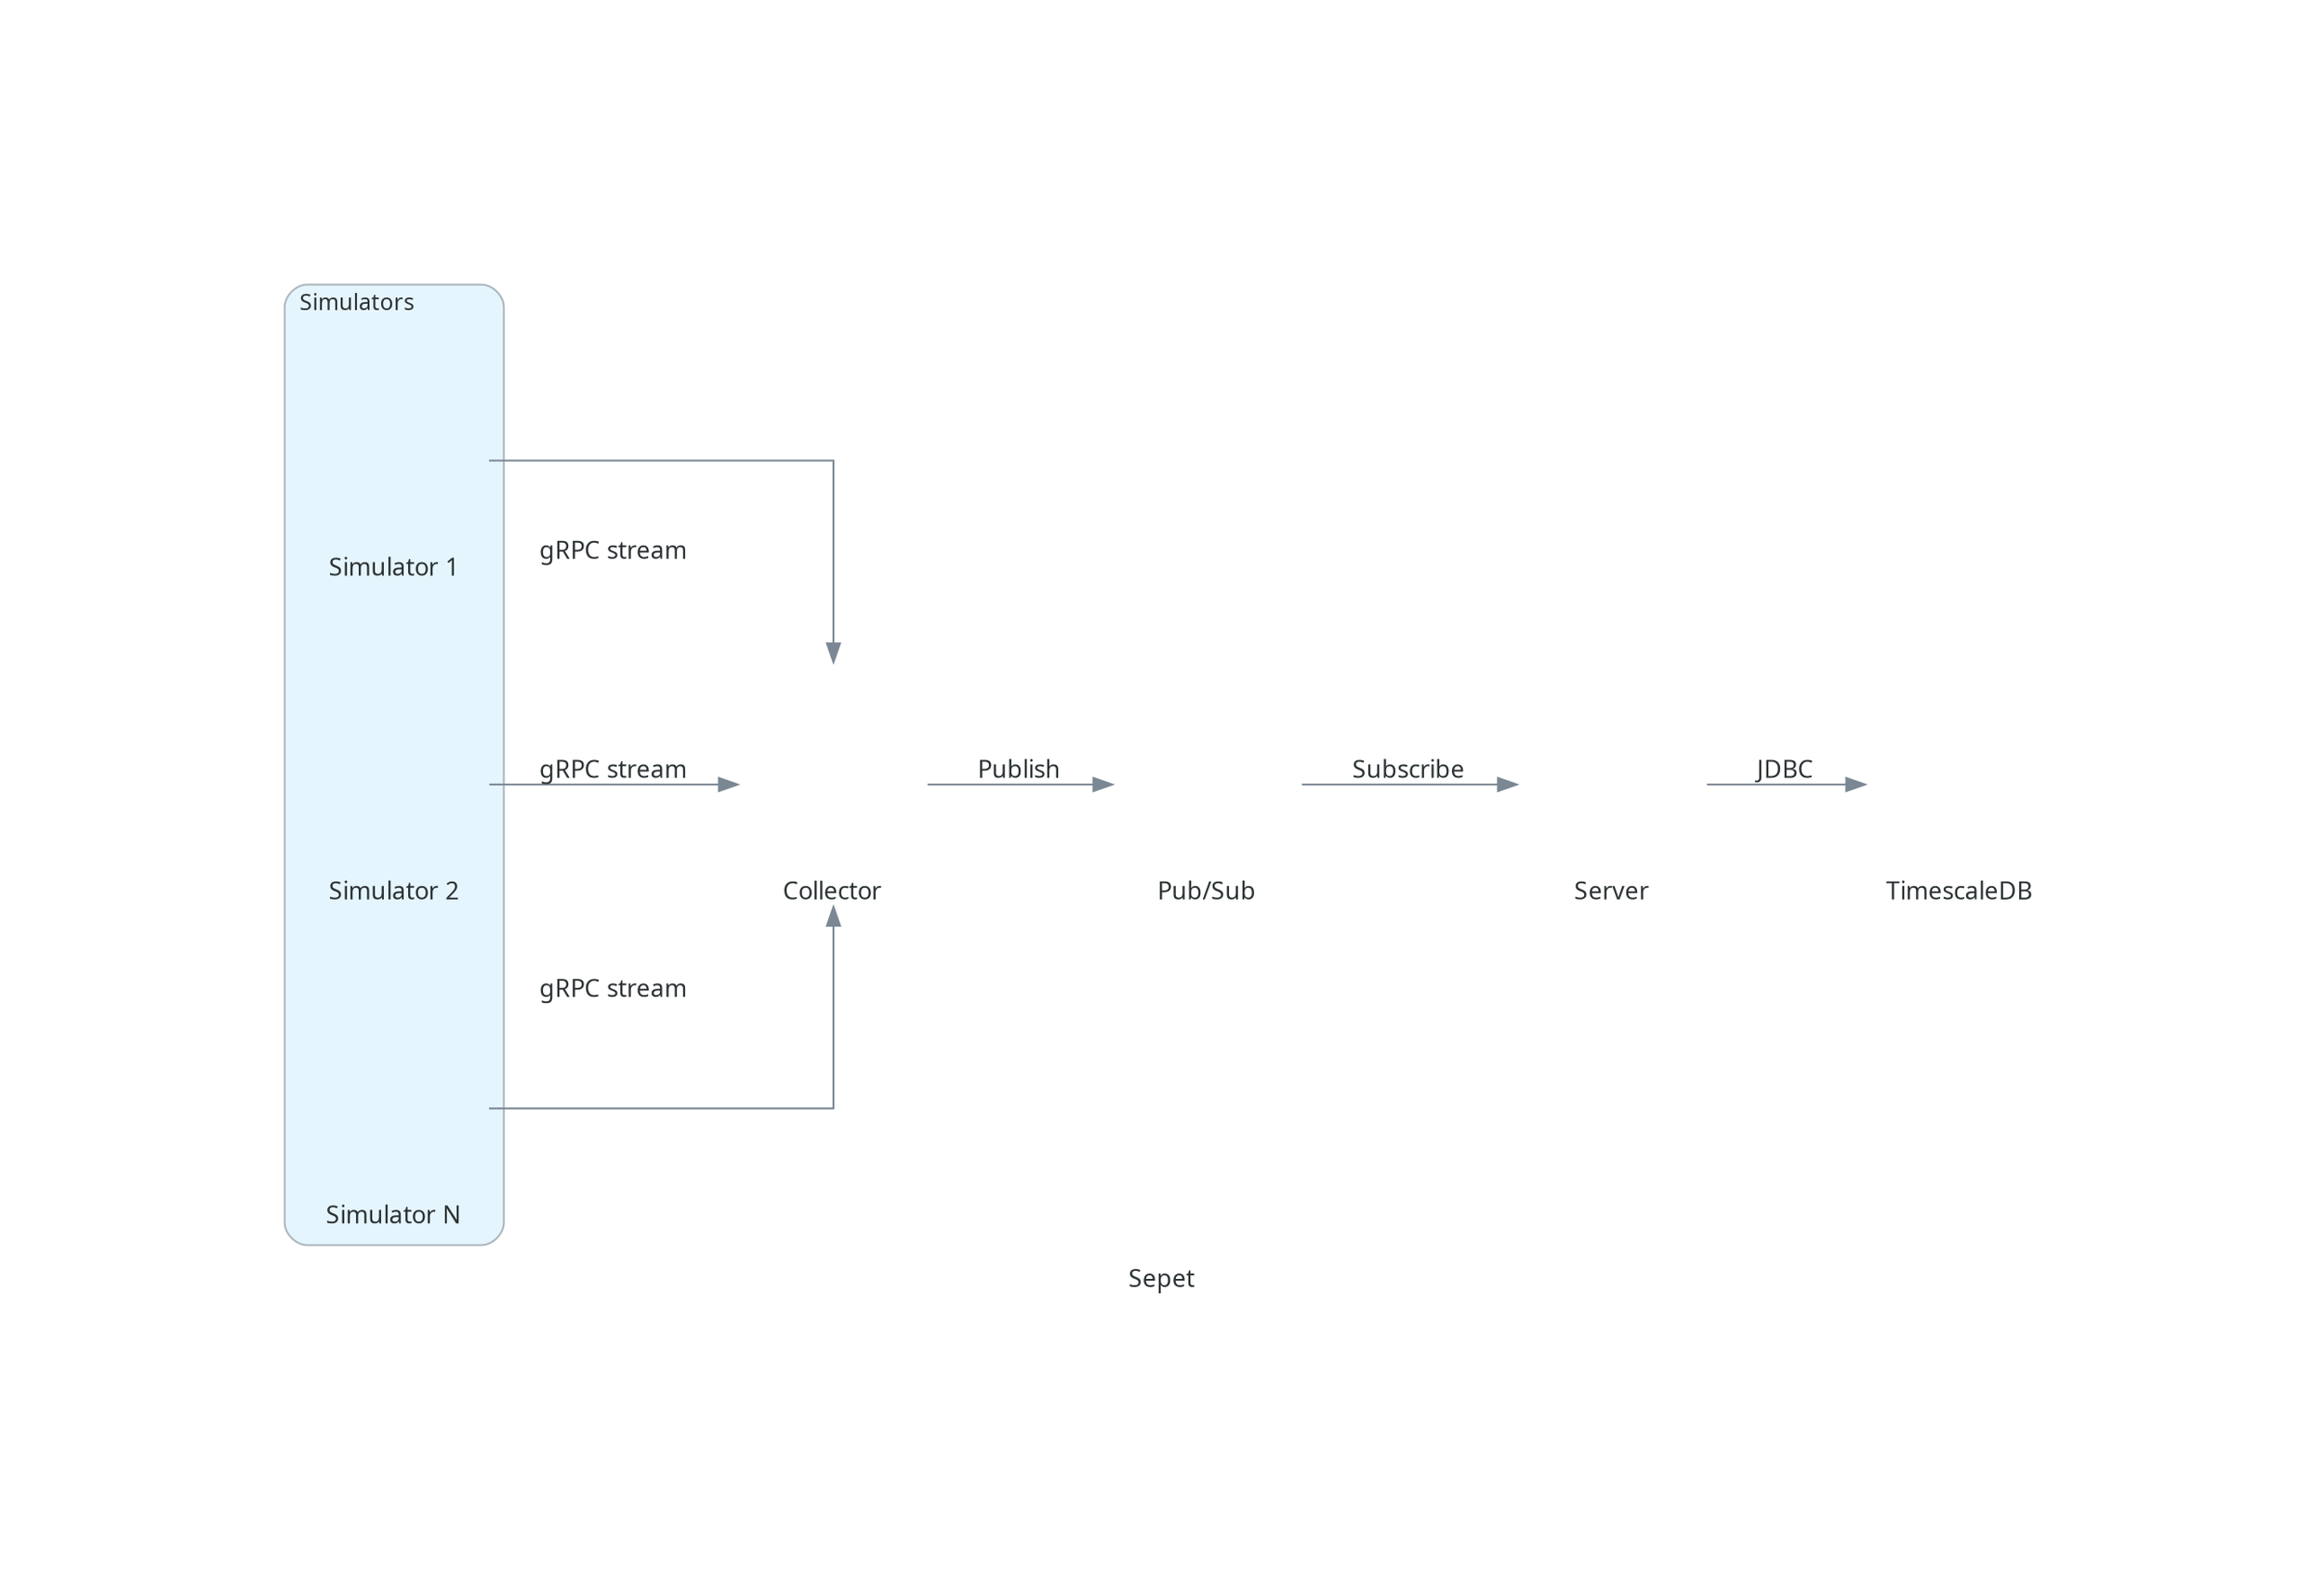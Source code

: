 digraph root {
	fontcolor="#2D3436";
	fontname="Sans-Serif";
	fontsize=13;
	label=Sepet;
	nodesep=0.6;
	pad=2;
	rankdir=LR;
	ranksep=0.75;
	splines=ortho;
	lptdodfe->enaawidv[ color="#7B8894", dir=forward, fontcolor="#2D3436", fontname="Sans-Serif", fontsize=13, label=Publish ];
	enaawidv->izurthtm[ color="#7B8894", dir=forward, fontcolor="#2D3436", fontname="Sans-Serif", fontsize=13, label=Subscribe ];
	izurthtm->ogrunrnx[ color="#7B8894", dir=forward, fontcolor="#2D3436", fontname="Sans-Serif", fontsize=13, label=JDBC ];
	fohhxzpj->lptdodfe[ color="#7B8894", dir=forward, fontcolor="#2D3436", fontname="Sans-Serif", fontsize=13, label="gRPC stream" ];
	vnpctgep->lptdodfe[ color="#7B8894", dir=forward, fontcolor="#2D3436", fontname="Sans-Serif", fontsize=13, label="gRPC stream" ];
	szhxjyhk->lptdodfe[ color="#7B8894", dir=forward, fontcolor="#2D3436", fontname="Sans-Serif", fontsize=13, label="gRPC stream" ];
	subgraph cluster_simulators {
	bgcolor="#E5F5FD";
	fontcolor="#2D3436";
	fontname="Sans-Serif";
	fontsize=12;
	label=Simulators;
	labeljust=l;
	pencolor="#AEB6BE";
	shape=box;
	style=rounded;
	fohhxzpj [ fixedsize=true, fontcolor="#2D3436", fontname="Sans-Serif", fontsize=13, height=1.7999999999999998, image="assets/apps/client/client.png", imagescale=true, label="Simulator 1", labelloc=b, shape=none, style=rounded, width=1.4 ];
	szhxjyhk [ fixedsize=true, fontcolor="#2D3436", fontname="Sans-Serif", fontsize=13, height=1.7999999999999998, image="assets/apps/client/client.png", imagescale=true, label="Simulator N", labelloc=b, shape=none, style=rounded, width=1.4 ];
	vnpctgep [ fixedsize=true, fontcolor="#2D3436", fontname="Sans-Serif", fontsize=13, height=1.7999999999999998, image="assets/apps/client/client.png", imagescale=true, label="Simulator 2", labelloc=b, shape=none, style=rounded, width=1.4 ];

}
;
	enaawidv [ fixedsize=true, fontcolor="#2D3436", fontname="Sans-Serif", fontsize=13, height=1.7999999999999998, image="assets/apps/inmemory/redis.png", imagescale=true, label="Pub/Sub", labelloc=b, shape=none, style=rounded, width=1.4 ];
	izurthtm [ fixedsize=true, fontcolor="#2D3436", fontname="Sans-Serif", fontsize=13, height=1.7999999999999998, image="assets/apps/compute/server.png", imagescale=true, label=Server, labelloc=b, shape=none, style=rounded, width=1.4 ];
	lptdodfe [ fixedsize=true, fontcolor="#2D3436", fontname="Sans-Serif", fontsize=13, height=1.7999999999999998, image="assets/apps/compute/server.png", imagescale=true, label=Collector, labelloc=b, shape=none, style=rounded, width=1.4 ];
	ogrunrnx [ fixedsize=true, fontcolor="#2D3436", fontname="Sans-Serif", fontsize=13, height=1.7999999999999998, image="assets/generic/database/sql.png", imagescale=true, label=TimescaleDB, labelloc=b, shape=none, style=rounded, width=1.4 ];

}
